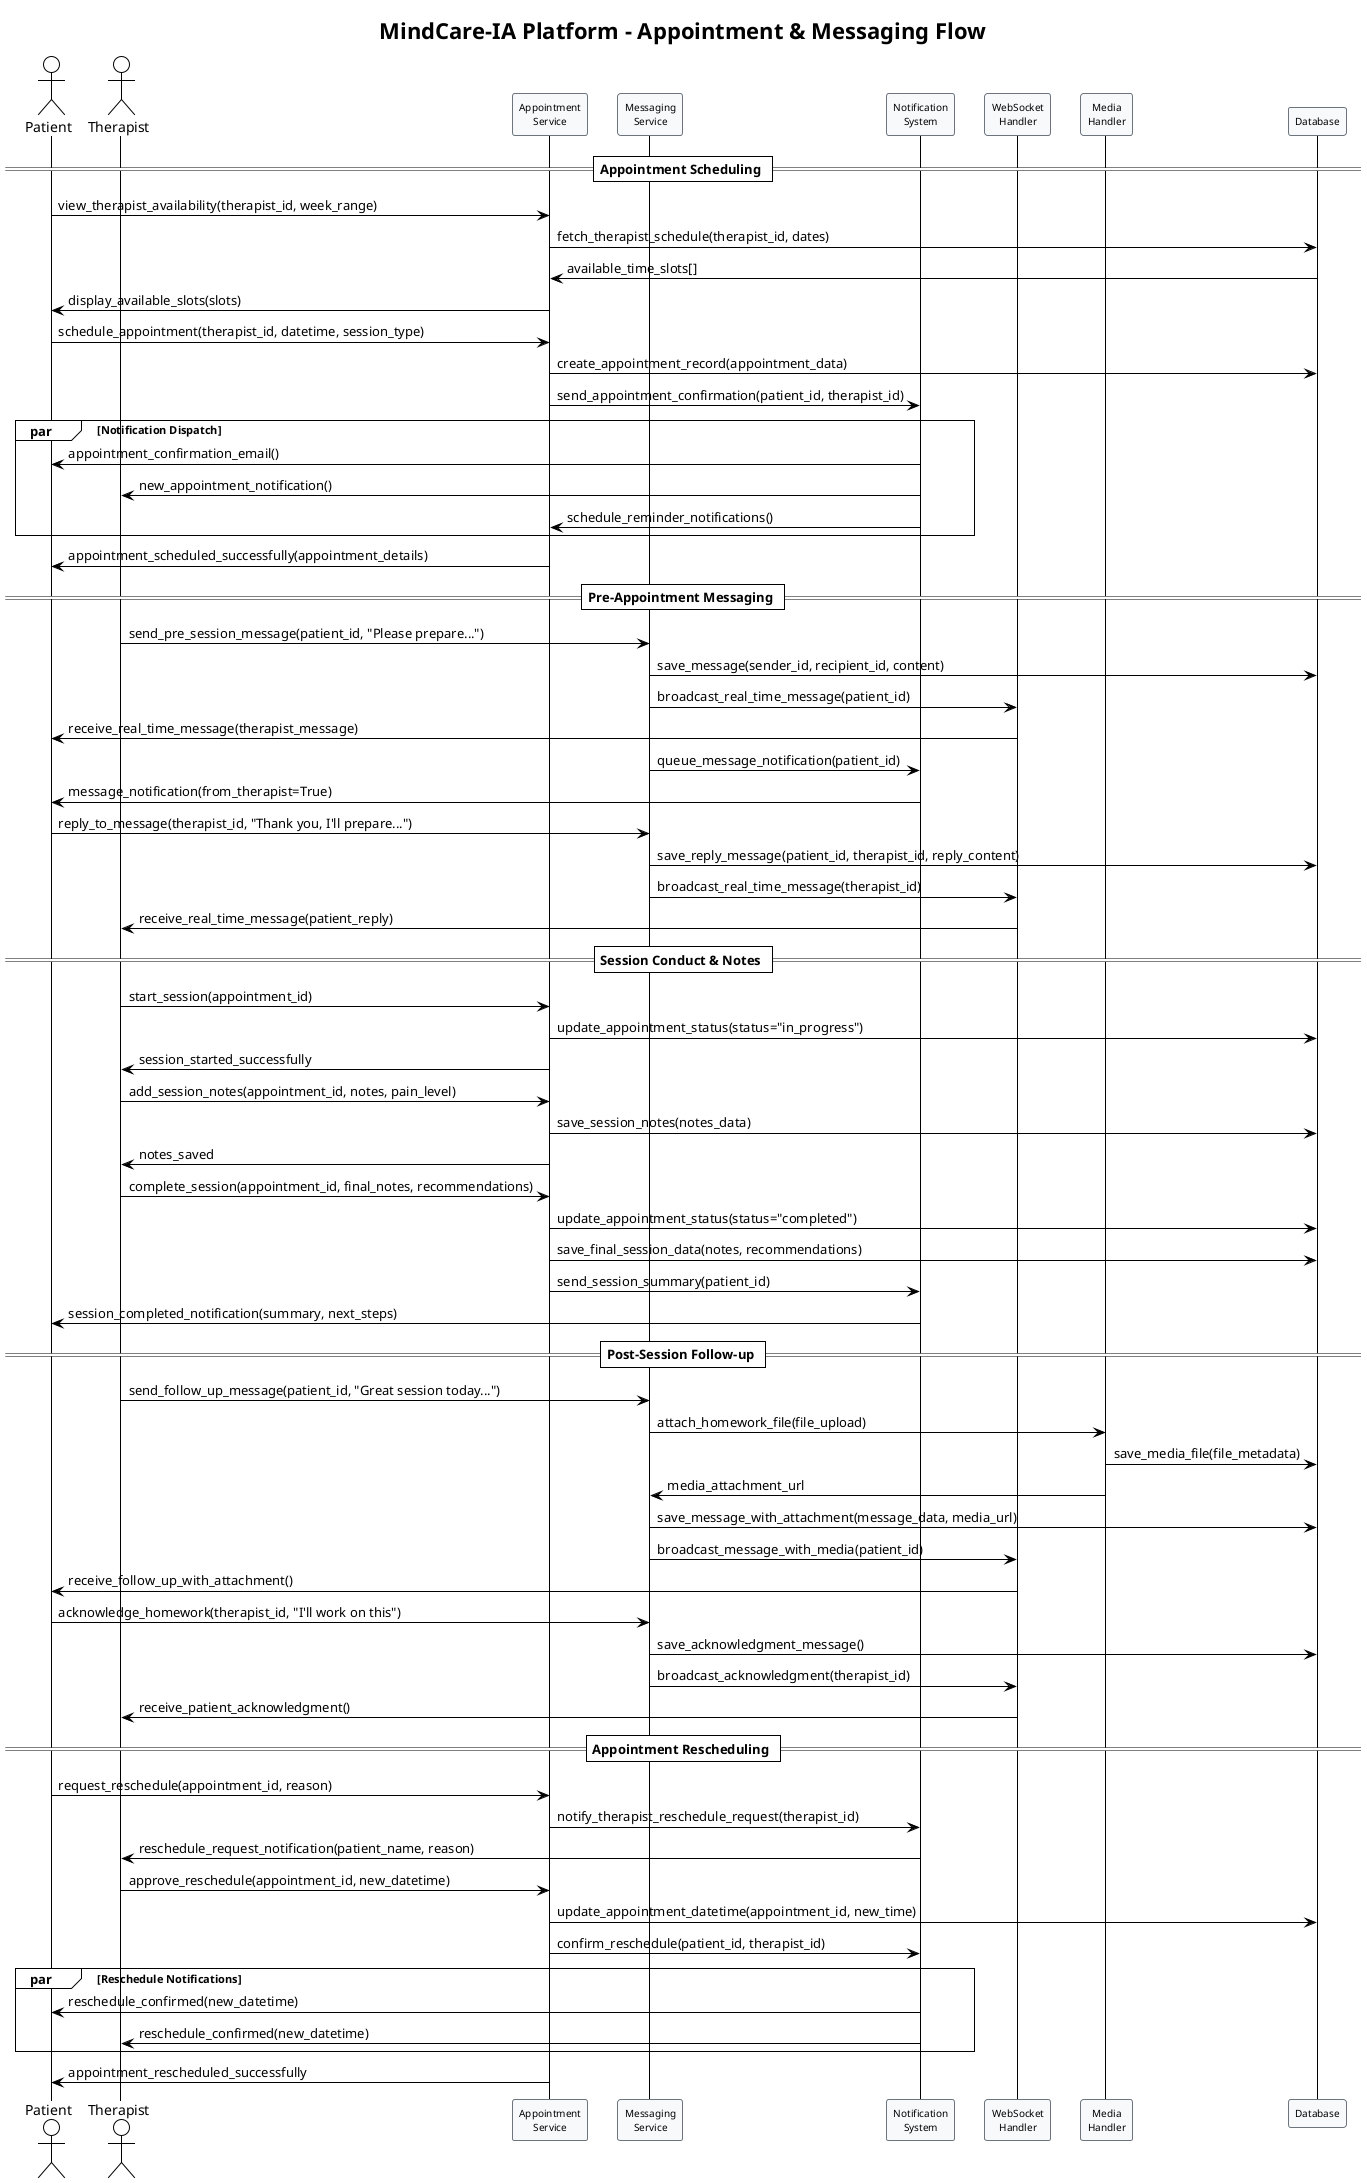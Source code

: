 @startuml MindCare-IA_Appointment_Messaging_Flow
!theme plain
skinparam participant {
    BackgroundColor #F8F9FA
    BorderColor #6C757D
    FontName "Arial"
    FontSize 10
}

title MindCare-IA Platform - Appointment & Messaging Flow

actor Patient as P
actor Therapist as T
participant "Appointment\nService" as Appt
participant "Messaging\nService" as Msg
participant "Notification\nSystem" as Notif
participant "WebSocket\nHandler" as WS
participant "Media\nHandler" as Media
participant "Database" as DB

== Appointment Scheduling ==

P -> Appt: view_therapist_availability(therapist_id, week_range)
Appt -> DB: fetch_therapist_schedule(therapist_id, dates)
DB -> Appt: available_time_slots[]
Appt -> P: display_available_slots(slots)

P -> Appt: schedule_appointment(therapist_id, datetime, session_type)
Appt -> DB: create_appointment_record(appointment_data)
Appt -> Notif: send_appointment_confirmation(patient_id, therapist_id)

par Notification Dispatch
    Notif -> P: appointment_confirmation_email()
    Notif -> T: new_appointment_notification()
    Notif -> Appt: schedule_reminder_notifications()
end

Appt -> P: appointment_scheduled_successfully(appointment_details)

== Pre-Appointment Messaging ==

T -> Msg: send_pre_session_message(patient_id, "Please prepare...")
Msg -> DB: save_message(sender_id, recipient_id, content)
Msg -> WS: broadcast_real_time_message(patient_id)
WS -> P: receive_real_time_message(therapist_message)
Msg -> Notif: queue_message_notification(patient_id)
Notif -> P: message_notification(from_therapist=True)

P -> Msg: reply_to_message(therapist_id, "Thank you, I'll prepare...")
Msg -> DB: save_reply_message(patient_id, therapist_id, reply_content)
Msg -> WS: broadcast_real_time_message(therapist_id)
WS -> T: receive_real_time_message(patient_reply)

== Session Conduct & Notes ==

T -> Appt: start_session(appointment_id)
Appt -> DB: update_appointment_status(status="in_progress")
Appt -> T: session_started_successfully

' During session - real-time notes
T -> Appt: add_session_notes(appointment_id, notes, pain_level)
Appt -> DB: save_session_notes(notes_data)
Appt -> T: notes_saved

T -> Appt: complete_session(appointment_id, final_notes, recommendations)
Appt -> DB: update_appointment_status(status="completed")
Appt -> DB: save_final_session_data(notes, recommendations)
Appt -> Notif: send_session_summary(patient_id)
Notif -> P: session_completed_notification(summary, next_steps)

== Post-Session Follow-up ==

T -> Msg: send_follow_up_message(patient_id, "Great session today...")
Msg -> Media: attach_homework_file(file_upload)
Media -> DB: save_media_file(file_metadata)
Media -> Msg: media_attachment_url
Msg -> DB: save_message_with_attachment(message_data, media_url)
Msg -> WS: broadcast_message_with_media(patient_id)
WS -> P: receive_follow_up_with_attachment()

P -> Msg: acknowledge_homework(therapist_id, "I'll work on this")
Msg -> DB: save_acknowledgment_message()
Msg -> WS: broadcast_acknowledgment(therapist_id)
WS -> T: receive_patient_acknowledgment()

== Appointment Rescheduling ==

P -> Appt: request_reschedule(appointment_id, reason)
Appt -> Notif: notify_therapist_reschedule_request(therapist_id)
Notif -> T: reschedule_request_notification(patient_name, reason)

T -> Appt: approve_reschedule(appointment_id, new_datetime)
Appt -> DB: update_appointment_datetime(appointment_id, new_time)
Appt -> Notif: confirm_reschedule(patient_id, therapist_id)

par Reschedule Notifications
    Notif -> P: reschedule_confirmed(new_datetime)
    Notif -> T: reschedule_confirmed(new_datetime)
end

Appt -> P: appointment_rescheduled_successfully

@enduml
